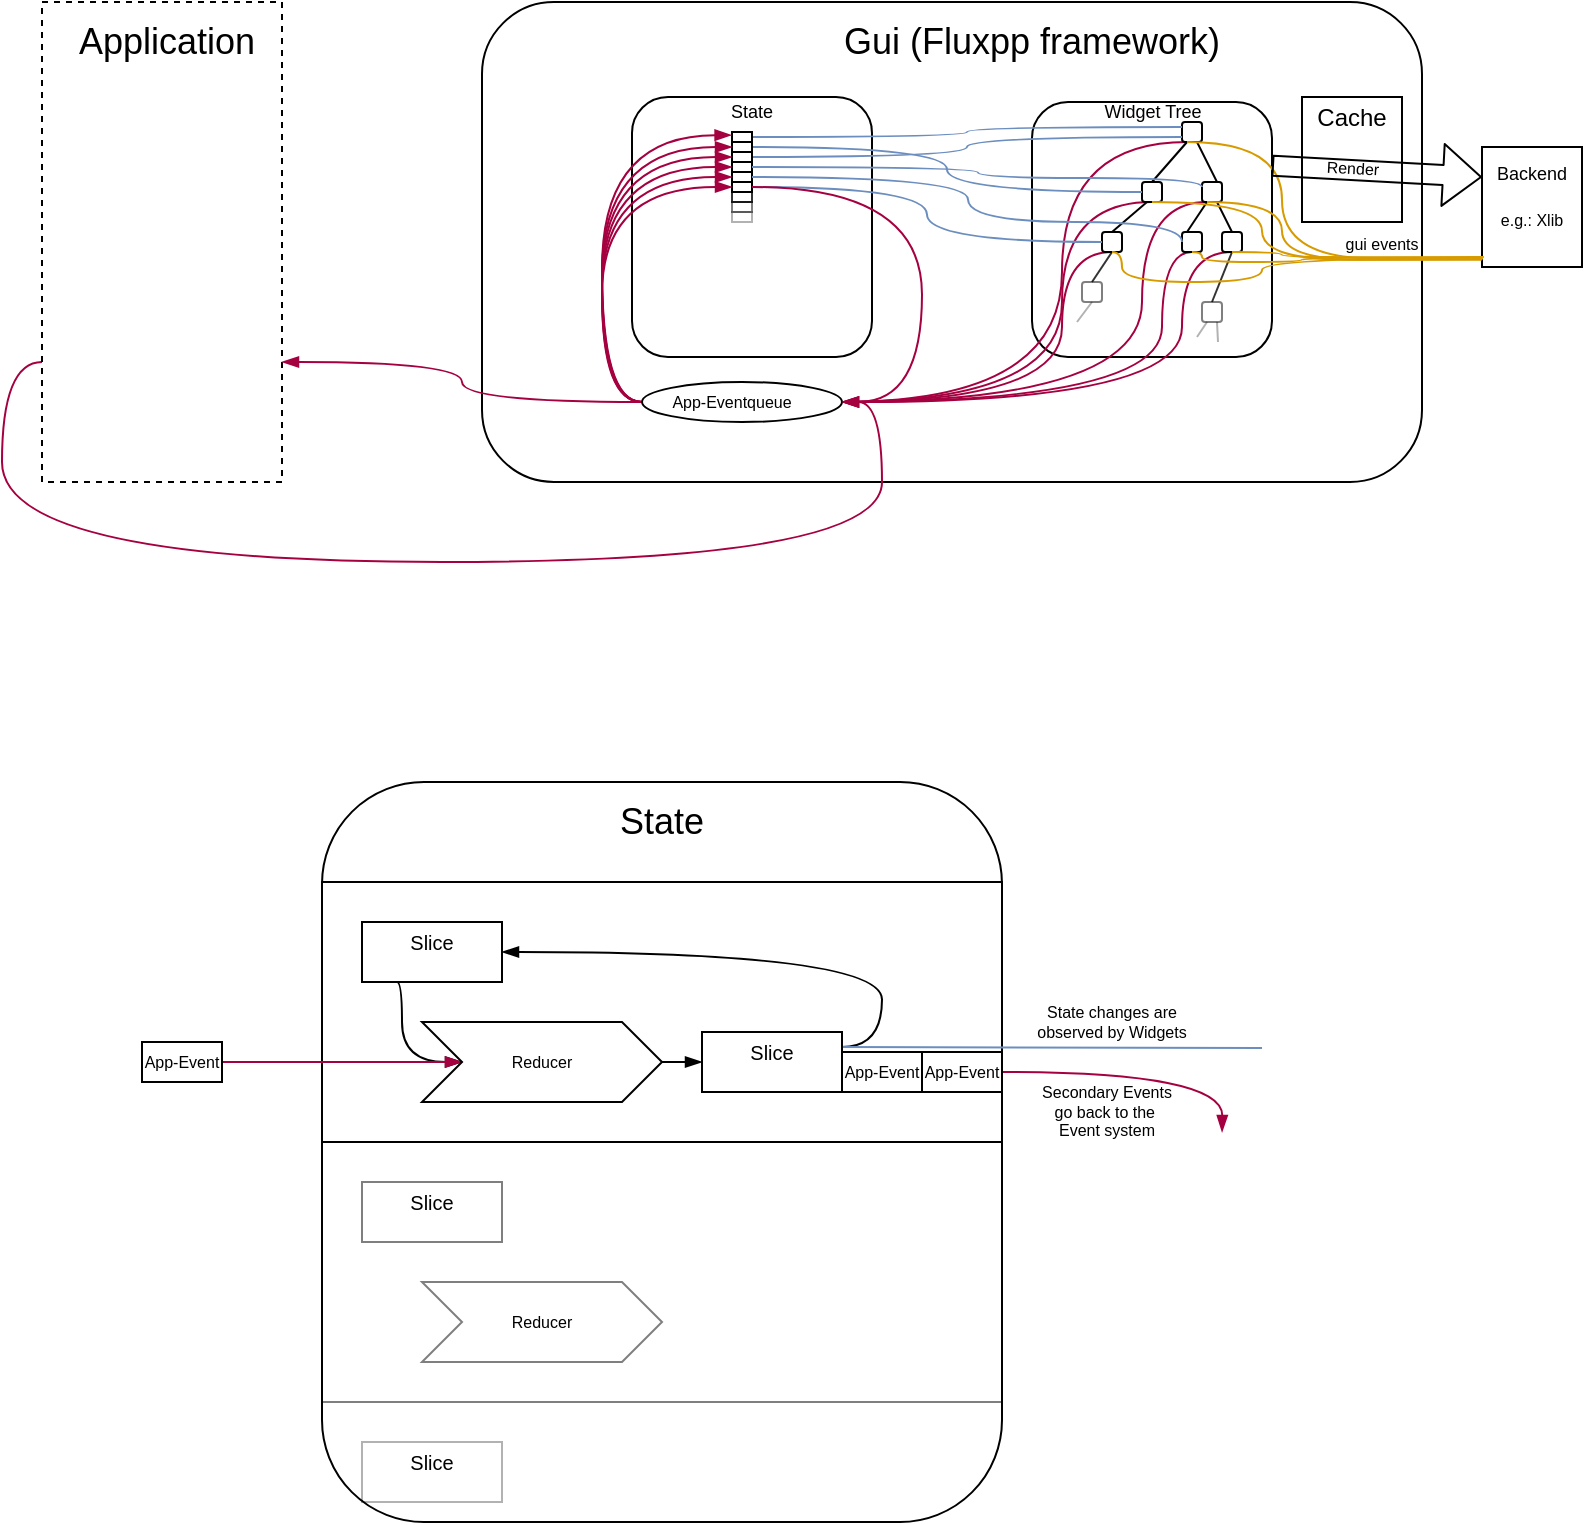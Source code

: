 <mxfile version="14.4.2" type="github">
  <diagram id="kq-O0IlYRN9hlnprldO4" name="Page-1">
    <mxGraphModel dx="366" dy="302" grid="1" gridSize="10" guides="1" tooltips="1" connect="1" arrows="1" fold="1" page="1" pageScale="1" pageWidth="850" pageHeight="1100" math="0" shadow="0">
      <root>
        <mxCell id="0" />
        <mxCell id="1" parent="0" />
        <mxCell id="bk3vgszpgBQvTJxJiYd3-85" value="" style="rounded=1;whiteSpace=wrap;html=1;labelBackgroundColor=none;fillColor=none;fontSize=8;" vertex="1" parent="1">
          <mxGeometry x="210" y="510" width="340" height="370" as="geometry" />
        </mxCell>
        <mxCell id="bk3vgszpgBQvTJxJiYd3-100" value="" style="rounded=0;whiteSpace=wrap;html=1;labelBackgroundColor=none;fillColor=none;fontSize=8;" vertex="1" parent="1">
          <mxGeometry x="210" y="560" width="340" height="130" as="geometry" />
        </mxCell>
        <mxCell id="bk3vgszpgBQvTJxJiYd3-1" value="" style="rounded=1;whiteSpace=wrap;html=1;fillColor=none;" vertex="1" parent="1">
          <mxGeometry x="290" y="120" width="470" height="240" as="geometry" />
        </mxCell>
        <mxCell id="bk3vgszpgBQvTJxJiYd3-53" value="" style="rounded=1;whiteSpace=wrap;html=1;fillColor=none;fontSize=9;" vertex="1" parent="1">
          <mxGeometry x="565" y="170" width="120" height="127.5" as="geometry" />
        </mxCell>
        <mxCell id="bk3vgszpgBQvTJxJiYd3-2" value="&lt;font style=&quot;font-size: 18px&quot;&gt;Gui (Fluxpp framework)&lt;/font&gt;" style="text;html=1;strokeColor=none;fillColor=none;align=center;verticalAlign=middle;whiteSpace=wrap;rounded=0;" vertex="1" parent="1">
          <mxGeometry x="450" y="130" width="230" height="20" as="geometry" />
        </mxCell>
        <mxCell id="bk3vgszpgBQvTJxJiYd3-69" style="edgeStyle=orthogonalEdgeStyle;curved=1;rounded=0;orthogonalLoop=1;jettySize=auto;html=1;exitX=0;exitY=0.75;exitDx=0;exitDy=0;entryX=1;entryY=0.5;entryDx=0;entryDy=0;startArrow=none;startFill=0;endArrow=blockThin;endFill=1;strokeWidth=1;fontSize=8;fillColor=#d80073;strokeColor=#A50040;" edge="1" parent="1" source="bk3vgszpgBQvTJxJiYd3-3" target="bk3vgszpgBQvTJxJiYd3-57">
          <mxGeometry relative="1" as="geometry">
            <Array as="points">
              <mxPoint x="50" y="300" />
              <mxPoint x="50" y="400" />
              <mxPoint x="490" y="400" />
              <mxPoint x="490" y="320" />
            </Array>
          </mxGeometry>
        </mxCell>
        <mxCell id="bk3vgszpgBQvTJxJiYd3-3" value="" style="rounded=0;whiteSpace=wrap;html=1;fillColor=none;dashed=1;" vertex="1" parent="1">
          <mxGeometry x="70" y="120" width="120" height="240" as="geometry" />
        </mxCell>
        <mxCell id="bk3vgszpgBQvTJxJiYd3-4" value="&lt;font style=&quot;font-size: 18px&quot;&gt;&amp;nbsp;Application&lt;/font&gt;" style="text;html=1;strokeColor=none;fillColor=none;align=center;verticalAlign=middle;whiteSpace=wrap;rounded=0;dashed=1;" vertex="1" parent="1">
          <mxGeometry x="85" y="130" width="90" height="20" as="geometry" />
        </mxCell>
        <mxCell id="bk3vgszpgBQvTJxJiYd3-5" value="" style="rounded=1;whiteSpace=wrap;html=1;fillColor=none;" vertex="1" parent="1">
          <mxGeometry x="365" y="167.5" width="120" height="130" as="geometry" />
        </mxCell>
        <mxCell id="bk3vgszpgBQvTJxJiYd3-16" style="edgeStyle=none;rounded=0;orthogonalLoop=1;jettySize=auto;html=1;exitX=0.25;exitY=1;exitDx=0;exitDy=0;entryX=0.5;entryY=0;entryDx=0;entryDy=0;endArrow=none;endFill=0;" edge="1" parent="1" source="bk3vgszpgBQvTJxJiYd3-6" target="bk3vgszpgBQvTJxJiYd3-10">
          <mxGeometry relative="1" as="geometry" />
        </mxCell>
        <mxCell id="bk3vgszpgBQvTJxJiYd3-20" style="edgeStyle=none;rounded=0;orthogonalLoop=1;jettySize=auto;html=1;exitX=0.75;exitY=1;exitDx=0;exitDy=0;entryX=0.75;entryY=0;entryDx=0;entryDy=0;endArrow=none;endFill=0;" edge="1" parent="1" source="bk3vgszpgBQvTJxJiYd3-6" target="bk3vgszpgBQvTJxJiYd3-12">
          <mxGeometry relative="1" as="geometry" />
        </mxCell>
        <mxCell id="bk3vgszpgBQvTJxJiYd3-64" style="edgeStyle=orthogonalEdgeStyle;curved=1;rounded=0;orthogonalLoop=1;jettySize=auto;html=1;exitX=0.25;exitY=1;exitDx=0;exitDy=0;entryX=1;entryY=0.5;entryDx=0;entryDy=0;endArrow=none;endFill=0;strokeWidth=1;fontSize=9;fillColor=#d80073;strokeColor=#A50040;" edge="1" parent="1" source="bk3vgszpgBQvTJxJiYd3-6" target="bk3vgszpgBQvTJxJiYd3-57">
          <mxGeometry relative="1" as="geometry">
            <Array as="points">
              <mxPoint x="580" y="190" />
              <mxPoint x="580" y="320" />
            </Array>
          </mxGeometry>
        </mxCell>
        <mxCell id="bk3vgszpgBQvTJxJiYd3-6" value="" style="rounded=1;whiteSpace=wrap;html=1;fillColor=none;" vertex="1" parent="1">
          <mxGeometry x="640" y="180" width="10" height="10" as="geometry" />
        </mxCell>
        <mxCell id="bk3vgszpgBQvTJxJiYd3-17" style="edgeStyle=none;rounded=0;orthogonalLoop=1;jettySize=auto;html=1;exitX=0.25;exitY=1;exitDx=0;exitDy=0;entryX=0.5;entryY=0;entryDx=0;entryDy=0;endArrow=none;endFill=0;" edge="1" parent="1" source="bk3vgszpgBQvTJxJiYd3-10" target="bk3vgszpgBQvTJxJiYd3-13">
          <mxGeometry relative="1" as="geometry" />
        </mxCell>
        <mxCell id="bk3vgszpgBQvTJxJiYd3-62" style="edgeStyle=orthogonalEdgeStyle;curved=1;rounded=0;orthogonalLoop=1;jettySize=auto;html=1;exitX=0.5;exitY=1;exitDx=0;exitDy=0;entryX=1;entryY=0.5;entryDx=0;entryDy=0;endArrow=none;endFill=0;strokeWidth=1;fontSize=9;fillColor=#d80073;strokeColor=#A50040;" edge="1" parent="1" source="bk3vgszpgBQvTJxJiYd3-10" target="bk3vgszpgBQvTJxJiYd3-57">
          <mxGeometry relative="1" as="geometry">
            <Array as="points">
              <mxPoint x="580" y="220" />
              <mxPoint x="580" y="320" />
            </Array>
          </mxGeometry>
        </mxCell>
        <mxCell id="bk3vgszpgBQvTJxJiYd3-10" value="" style="rounded=1;whiteSpace=wrap;html=1;fillColor=none;" vertex="1" parent="1">
          <mxGeometry x="620" y="210" width="10" height="10" as="geometry" />
        </mxCell>
        <mxCell id="bk3vgszpgBQvTJxJiYd3-18" style="edgeStyle=none;rounded=0;orthogonalLoop=1;jettySize=auto;html=1;exitX=0.25;exitY=1;exitDx=0;exitDy=0;entryX=0.25;entryY=0;entryDx=0;entryDy=0;endArrow=none;endFill=0;" edge="1" parent="1" source="bk3vgszpgBQvTJxJiYd3-12" target="bk3vgszpgBQvTJxJiYd3-14">
          <mxGeometry relative="1" as="geometry" />
        </mxCell>
        <mxCell id="bk3vgszpgBQvTJxJiYd3-19" style="edgeStyle=none;rounded=0;orthogonalLoop=1;jettySize=auto;html=1;exitX=0.75;exitY=1;exitDx=0;exitDy=0;entryX=0.5;entryY=0;entryDx=0;entryDy=0;endArrow=none;endFill=0;" edge="1" parent="1" source="bk3vgszpgBQvTJxJiYd3-12" target="bk3vgszpgBQvTJxJiYd3-15">
          <mxGeometry relative="1" as="geometry" />
        </mxCell>
        <mxCell id="bk3vgszpgBQvTJxJiYd3-61" style="edgeStyle=orthogonalEdgeStyle;curved=1;rounded=0;orthogonalLoop=1;jettySize=auto;html=1;exitX=0.25;exitY=1;exitDx=0;exitDy=0;endArrow=none;endFill=0;strokeWidth=1;fontSize=9;fillColor=#d80073;strokeColor=#A50040;entryX=1;entryY=0.5;entryDx=0;entryDy=0;" edge="1" parent="1" source="bk3vgszpgBQvTJxJiYd3-12" target="bk3vgszpgBQvTJxJiYd3-57">
          <mxGeometry relative="1" as="geometry">
            <mxPoint x="440" y="320" as="targetPoint" />
            <Array as="points">
              <mxPoint x="620" y="220" />
              <mxPoint x="620" y="320" />
            </Array>
          </mxGeometry>
        </mxCell>
        <mxCell id="bk3vgszpgBQvTJxJiYd3-12" value="" style="rounded=1;whiteSpace=wrap;html=1;fillColor=none;" vertex="1" parent="1">
          <mxGeometry x="650" y="210" width="10" height="10" as="geometry" />
        </mxCell>
        <mxCell id="bk3vgszpgBQvTJxJiYd3-59" style="edgeStyle=orthogonalEdgeStyle;curved=1;rounded=0;orthogonalLoop=1;jettySize=auto;html=1;exitX=0.5;exitY=1;exitDx=0;exitDy=0;entryX=1;entryY=0.5;entryDx=0;entryDy=0;endArrow=none;endFill=0;strokeWidth=1;fontSize=9;fillColor=#d80073;strokeColor=#A50040;" edge="1" parent="1" source="bk3vgszpgBQvTJxJiYd3-13" target="bk3vgszpgBQvTJxJiYd3-57">
          <mxGeometry relative="1" as="geometry">
            <Array as="points">
              <mxPoint x="580" y="245" />
              <mxPoint x="580" y="320" />
            </Array>
          </mxGeometry>
        </mxCell>
        <mxCell id="bk3vgszpgBQvTJxJiYd3-77" style="rounded=0;orthogonalLoop=1;jettySize=auto;html=1;exitX=0.5;exitY=1;exitDx=0;exitDy=0;entryX=0.5;entryY=0;entryDx=0;entryDy=0;startArrow=none;startFill=0;endArrow=none;endFill=0;strokeWidth=1;fontSize=8;opacity=80;" edge="1" parent="1" source="bk3vgszpgBQvTJxJiYd3-13" target="bk3vgszpgBQvTJxJiYd3-76">
          <mxGeometry relative="1" as="geometry" />
        </mxCell>
        <mxCell id="bk3vgszpgBQvTJxJiYd3-13" value="" style="rounded=1;whiteSpace=wrap;html=1;fillColor=none;" vertex="1" parent="1">
          <mxGeometry x="600" y="235" width="10" height="10" as="geometry" />
        </mxCell>
        <mxCell id="bk3vgszpgBQvTJxJiYd3-60" style="edgeStyle=orthogonalEdgeStyle;curved=1;rounded=0;orthogonalLoop=1;jettySize=auto;html=1;exitX=0.5;exitY=1;exitDx=0;exitDy=0;entryX=1;entryY=0.5;entryDx=0;entryDy=0;endArrow=none;endFill=0;strokeWidth=1;fontSize=9;fillColor=#d80073;strokeColor=#A50040;" edge="1" parent="1" source="bk3vgszpgBQvTJxJiYd3-14" target="bk3vgszpgBQvTJxJiYd3-57">
          <mxGeometry relative="1" as="geometry">
            <Array as="points">
              <mxPoint x="630" y="245" />
              <mxPoint x="630" y="320" />
            </Array>
          </mxGeometry>
        </mxCell>
        <mxCell id="bk3vgszpgBQvTJxJiYd3-14" value="" style="rounded=1;whiteSpace=wrap;html=1;fillColor=none;" vertex="1" parent="1">
          <mxGeometry x="640" y="235" width="10" height="10" as="geometry" />
        </mxCell>
        <mxCell id="bk3vgszpgBQvTJxJiYd3-63" style="edgeStyle=orthogonalEdgeStyle;curved=1;rounded=0;orthogonalLoop=1;jettySize=auto;html=1;exitX=0.5;exitY=1;exitDx=0;exitDy=0;endArrow=blockThin;endFill=1;strokeWidth=1;fontSize=9;fillColor=#d80073;strokeColor=#A50040;entryX=1;entryY=0.5;entryDx=0;entryDy=0;startArrow=none;startFill=0;" edge="1" parent="1" source="bk3vgszpgBQvTJxJiYd3-15" target="bk3vgszpgBQvTJxJiYd3-57">
          <mxGeometry relative="1" as="geometry">
            <mxPoint x="440" y="320" as="targetPoint" />
            <Array as="points">
              <mxPoint x="640" y="245" />
              <mxPoint x="640" y="320" />
            </Array>
          </mxGeometry>
        </mxCell>
        <mxCell id="bk3vgszpgBQvTJxJiYd3-81" style="edgeStyle=none;rounded=0;orthogonalLoop=1;jettySize=auto;html=1;exitX=0.5;exitY=1;exitDx=0;exitDy=0;entryX=0.5;entryY=0;entryDx=0;entryDy=0;startArrow=none;startFill=0;endArrow=none;endFill=0;strokeWidth=1;fontSize=8;opacity=80;" edge="1" parent="1" source="bk3vgszpgBQvTJxJiYd3-15" target="bk3vgszpgBQvTJxJiYd3-80">
          <mxGeometry relative="1" as="geometry" />
        </mxCell>
        <mxCell id="bk3vgszpgBQvTJxJiYd3-15" value="" style="rounded=1;whiteSpace=wrap;html=1;fillColor=none;" vertex="1" parent="1">
          <mxGeometry x="660" y="235" width="10" height="10" as="geometry" />
        </mxCell>
        <mxCell id="bk3vgszpgBQvTJxJiYd3-35" style="edgeStyle=orthogonalEdgeStyle;rounded=0;orthogonalLoop=1;jettySize=auto;html=1;exitX=1;exitY=0.5;exitDx=0;exitDy=0;entryX=0;entryY=0.25;entryDx=0;entryDy=0;endArrow=none;endFill=0;curved=1;strokeWidth=1;fillColor=#dae8fc;strokeColor=#6c8ebf;" edge="1" parent="1" source="bk3vgszpgBQvTJxJiYd3-21" target="bk3vgszpgBQvTJxJiYd3-6">
          <mxGeometry relative="1" as="geometry" />
        </mxCell>
        <mxCell id="bk3vgszpgBQvTJxJiYd3-21" value="" style="rounded=0;whiteSpace=wrap;html=1;fillColor=none;" vertex="1" parent="1">
          <mxGeometry x="415" y="185" width="10" height="5" as="geometry" />
        </mxCell>
        <mxCell id="bk3vgszpgBQvTJxJiYd3-37" style="edgeStyle=orthogonalEdgeStyle;curved=1;rounded=0;orthogonalLoop=1;jettySize=auto;html=1;exitX=1;exitY=0.5;exitDx=0;exitDy=0;entryX=0;entryY=0.5;entryDx=0;entryDy=0;endArrow=none;endFill=0;strokeWidth=1;fillColor=#dae8fc;strokeColor=#6c8ebf;" edge="1" parent="1" source="bk3vgszpgBQvTJxJiYd3-22" target="bk3vgszpgBQvTJxJiYd3-10">
          <mxGeometry relative="1" as="geometry" />
        </mxCell>
        <mxCell id="bk3vgszpgBQvTJxJiYd3-22" value="" style="rounded=0;whiteSpace=wrap;html=1;fillColor=none;" vertex="1" parent="1">
          <mxGeometry x="415" y="190" width="10" height="5" as="geometry" />
        </mxCell>
        <mxCell id="bk3vgszpgBQvTJxJiYd3-36" style="edgeStyle=orthogonalEdgeStyle;curved=1;rounded=0;orthogonalLoop=1;jettySize=auto;html=1;exitX=1;exitY=0.5;exitDx=0;exitDy=0;entryX=0;entryY=0.75;entryDx=0;entryDy=0;endArrow=none;endFill=0;strokeWidth=1;fillColor=#dae8fc;strokeColor=#6c8ebf;" edge="1" parent="1" source="bk3vgszpgBQvTJxJiYd3-23" target="bk3vgszpgBQvTJxJiYd3-6">
          <mxGeometry relative="1" as="geometry" />
        </mxCell>
        <mxCell id="bk3vgszpgBQvTJxJiYd3-23" value="" style="rounded=0;whiteSpace=wrap;html=1;fillColor=none;" vertex="1" parent="1">
          <mxGeometry x="415" y="195" width="10" height="5" as="geometry" />
        </mxCell>
        <mxCell id="bk3vgszpgBQvTJxJiYd3-24" value="" style="rounded=0;whiteSpace=wrap;html=1;fillColor=none;" vertex="1" parent="1">
          <mxGeometry x="415" y="200" width="10" height="5" as="geometry" />
        </mxCell>
        <mxCell id="bk3vgszpgBQvTJxJiYd3-38" style="edgeStyle=orthogonalEdgeStyle;curved=1;rounded=0;orthogonalLoop=1;jettySize=auto;html=1;exitX=1;exitY=0.5;exitDx=0;exitDy=0;entryX=0;entryY=0.25;entryDx=0;entryDy=0;endArrow=none;endFill=0;strokeWidth=1;fillColor=#dae8fc;strokeColor=#6c8ebf;snapToPoint=0;" edge="1" parent="1" source="bk3vgszpgBQvTJxJiYd3-24" target="bk3vgszpgBQvTJxJiYd3-12">
          <mxGeometry relative="1" as="geometry">
            <Array as="points">
              <mxPoint x="538" y="203" />
              <mxPoint x="538" y="208" />
              <mxPoint x="650" y="208" />
            </Array>
          </mxGeometry>
        </mxCell>
        <mxCell id="bk3vgszpgBQvTJxJiYd3-25" value="" style="rounded=0;whiteSpace=wrap;html=1;fillColor=none;" vertex="1" parent="1">
          <mxGeometry x="415" y="205" width="10" height="5" as="geometry" />
        </mxCell>
        <mxCell id="bk3vgszpgBQvTJxJiYd3-26" value="" style="rounded=0;whiteSpace=wrap;html=1;fillColor=none;" vertex="1" parent="1">
          <mxGeometry x="415" y="210" width="10" height="5" as="geometry" />
        </mxCell>
        <mxCell id="bk3vgszpgBQvTJxJiYd3-40" style="edgeStyle=orthogonalEdgeStyle;curved=1;rounded=0;orthogonalLoop=1;jettySize=auto;html=1;exitX=1;exitY=0.5;exitDx=0;exitDy=0;entryX=0;entryY=0.5;entryDx=0;entryDy=0;endArrow=none;endFill=0;strokeWidth=1;fillColor=#dae8fc;strokeColor=#6c8ebf;" edge="1" parent="1" source="bk3vgszpgBQvTJxJiYd3-25" target="bk3vgszpgBQvTJxJiYd3-14">
          <mxGeometry relative="1" as="geometry">
            <Array as="points">
              <mxPoint x="533" y="208" />
              <mxPoint x="533" y="230" />
              <mxPoint x="640" y="230" />
            </Array>
          </mxGeometry>
        </mxCell>
        <mxCell id="bk3vgszpgBQvTJxJiYd3-39" style="edgeStyle=orthogonalEdgeStyle;curved=1;rounded=0;orthogonalLoop=1;jettySize=auto;html=1;exitX=1;exitY=0.5;exitDx=0;exitDy=0;entryX=0;entryY=0.5;entryDx=0;entryDy=0;endArrow=none;endFill=0;strokeWidth=1;fillColor=#dae8fc;strokeColor=#6c8ebf;" edge="1" parent="1" source="bk3vgszpgBQvTJxJiYd3-26" target="bk3vgszpgBQvTJxJiYd3-13">
          <mxGeometry relative="1" as="geometry" />
        </mxCell>
        <mxCell id="bk3vgszpgBQvTJxJiYd3-30" value="" style="rounded=0;whiteSpace=wrap;html=1;fillColor=none;opacity=80;" vertex="1" parent="1">
          <mxGeometry x="415" y="215" width="10" height="5" as="geometry" />
        </mxCell>
        <mxCell id="bk3vgszpgBQvTJxJiYd3-31" value="" style="rounded=0;whiteSpace=wrap;html=1;fillColor=none;opacity=50;" vertex="1" parent="1">
          <mxGeometry x="415" y="220" width="10" height="5" as="geometry" />
        </mxCell>
        <mxCell id="bk3vgszpgBQvTJxJiYd3-32" value="" style="rounded=0;whiteSpace=wrap;html=1;fillColor=none;opacity=30;" vertex="1" parent="1">
          <mxGeometry x="415" y="225" width="10" height="5" as="geometry" />
        </mxCell>
        <mxCell id="bk3vgszpgBQvTJxJiYd3-46" style="edgeStyle=orthogonalEdgeStyle;curved=1;rounded=0;orthogonalLoop=1;jettySize=auto;html=1;exitX=0.026;exitY=0.937;exitDx=0;exitDy=0;entryX=0.25;entryY=1;entryDx=0;entryDy=0;endArrow=none;endFill=0;strokeWidth=1;exitPerimeter=0;fillColor=#ffe6cc;strokeColor=#d79b00;" edge="1" parent="1" source="bk3vgszpgBQvTJxJiYd3-41" target="bk3vgszpgBQvTJxJiYd3-12">
          <mxGeometry relative="1" as="geometry">
            <Array as="points">
              <mxPoint x="770" y="249" />
              <mxPoint x="690" y="249" />
              <mxPoint x="690" y="220" />
            </Array>
          </mxGeometry>
        </mxCell>
        <mxCell id="bk3vgszpgBQvTJxJiYd3-41" value="" style="rounded=0;whiteSpace=wrap;html=1;" vertex="1" parent="1">
          <mxGeometry x="790" y="192.5" width="50" height="60" as="geometry" />
        </mxCell>
        <mxCell id="bk3vgszpgBQvTJxJiYd3-42" value="&lt;font style=&quot;font-size: 9px&quot;&gt;Backend&lt;/font&gt;" style="text;html=1;strokeColor=none;fillColor=none;align=center;verticalAlign=middle;whiteSpace=wrap;rounded=0;" vertex="1" parent="1">
          <mxGeometry x="795" y="195" width="40" height="20" as="geometry" />
        </mxCell>
        <mxCell id="bk3vgszpgBQvTJxJiYd3-43" value="&lt;font style=&quot;font-size: 8px&quot;&gt;e.g.: Xlib&lt;/font&gt;" style="text;html=1;strokeColor=none;fillColor=none;align=center;verticalAlign=middle;whiteSpace=wrap;rounded=0;" vertex="1" parent="1">
          <mxGeometry x="795" y="217.5" width="40" height="20" as="geometry" />
        </mxCell>
        <mxCell id="bk3vgszpgBQvTJxJiYd3-44" value="" style="rounded=0;whiteSpace=wrap;html=1;fillColor=none;" vertex="1" parent="1">
          <mxGeometry x="700" y="167.5" width="50" height="62.5" as="geometry" />
        </mxCell>
        <mxCell id="bk3vgszpgBQvTJxJiYd3-45" value="Cache" style="text;html=1;strokeColor=none;fillColor=none;align=center;verticalAlign=middle;whiteSpace=wrap;rounded=0;" vertex="1" parent="1">
          <mxGeometry x="705" y="167.5" width="40" height="20" as="geometry" />
        </mxCell>
        <mxCell id="bk3vgszpgBQvTJxJiYd3-47" style="edgeStyle=orthogonalEdgeStyle;curved=1;rounded=0;orthogonalLoop=1;jettySize=auto;html=1;exitX=0.01;exitY=0.93;exitDx=0;exitDy=0;entryX=0.25;entryY=1;entryDx=0;entryDy=0;endArrow=none;endFill=0;strokeWidth=1;exitPerimeter=0;fillColor=#ffe6cc;strokeColor=#d79b00;" edge="1" parent="1" source="bk3vgszpgBQvTJxJiYd3-41" target="bk3vgszpgBQvTJxJiYd3-6">
          <mxGeometry relative="1" as="geometry">
            <mxPoint x="801.3" y="258.72" as="sourcePoint" />
            <mxPoint x="670" y="222.5" as="targetPoint" />
            <Array as="points">
              <mxPoint x="780" y="248" />
              <mxPoint x="690" y="248" />
              <mxPoint x="690" y="190" />
            </Array>
          </mxGeometry>
        </mxCell>
        <mxCell id="bk3vgszpgBQvTJxJiYd3-48" style="edgeStyle=orthogonalEdgeStyle;curved=1;rounded=0;orthogonalLoop=1;jettySize=auto;html=1;exitX=-0.006;exitY=0.923;exitDx=0;exitDy=0;entryX=0.5;entryY=1;entryDx=0;entryDy=0;endArrow=none;endFill=0;strokeWidth=1;exitPerimeter=0;fillColor=#ffe6cc;strokeColor=#d79b00;" edge="1" parent="1" source="bk3vgszpgBQvTJxJiYd3-41" target="bk3vgszpgBQvTJxJiYd3-15">
          <mxGeometry relative="1" as="geometry">
            <mxPoint x="800.5" y="258.3" as="sourcePoint" />
            <mxPoint x="652.5" y="200" as="targetPoint" />
            <Array as="points">
              <mxPoint x="690" y="248" />
              <mxPoint x="690" y="245" />
            </Array>
          </mxGeometry>
        </mxCell>
        <mxCell id="bk3vgszpgBQvTJxJiYd3-49" style="edgeStyle=orthogonalEdgeStyle;curved=1;rounded=0;orthogonalLoop=1;jettySize=auto;html=1;exitX=0.018;exitY=0.917;exitDx=0;exitDy=0;endArrow=none;endFill=0;strokeWidth=1;exitPerimeter=0;fillColor=#ffe6cc;strokeColor=#d79b00;entryX=0.5;entryY=1;entryDx=0;entryDy=0;" edge="1" parent="1" source="bk3vgszpgBQvTJxJiYd3-41" target="bk3vgszpgBQvTJxJiYd3-14">
          <mxGeometry relative="1" as="geometry">
            <mxPoint x="799.7" y="257.88" as="sourcePoint" />
            <mxPoint x="675" y="255" as="targetPoint" />
            <Array as="points">
              <mxPoint x="700" y="248" />
              <mxPoint x="700" y="250" />
              <mxPoint x="650" y="250" />
              <mxPoint x="650" y="245" />
            </Array>
          </mxGeometry>
        </mxCell>
        <mxCell id="bk3vgszpgBQvTJxJiYd3-50" style="edgeStyle=orthogonalEdgeStyle;curved=1;rounded=0;orthogonalLoop=1;jettySize=auto;html=1;exitX=-0.012;exitY=0.925;exitDx=0;exitDy=0;endArrow=none;endFill=0;strokeWidth=1;exitPerimeter=0;fillColor=#ffe6cc;strokeColor=#d79b00;entryX=0.5;entryY=1;entryDx=0;entryDy=0;" edge="1" parent="1" source="bk3vgszpgBQvTJxJiYd3-41" target="bk3vgszpgBQvTJxJiYd3-13">
          <mxGeometry relative="1" as="geometry">
            <mxPoint x="800.9" y="257.52" as="sourcePoint" />
            <mxPoint x="655" y="255" as="targetPoint" />
            <Array as="points">
              <mxPoint x="680" y="248" />
              <mxPoint x="680" y="260" />
              <mxPoint x="610" y="260" />
              <mxPoint x="610" y="245" />
            </Array>
          </mxGeometry>
        </mxCell>
        <mxCell id="bk3vgszpgBQvTJxJiYd3-51" style="edgeStyle=orthogonalEdgeStyle;curved=1;rounded=0;orthogonalLoop=1;jettySize=auto;html=1;exitX=0.026;exitY=0.937;exitDx=0;exitDy=0;endArrow=none;endFill=0;strokeWidth=1;exitPerimeter=0;fillColor=#ffe6cc;strokeColor=#d79b00;entryX=0.5;entryY=1;entryDx=0;entryDy=0;" edge="1" parent="1" target="bk3vgszpgBQvTJxJiYd3-10">
          <mxGeometry relative="1" as="geometry">
            <mxPoint x="790.0" y="248.72" as="sourcePoint" />
            <mxPoint x="630" y="220" as="targetPoint" />
            <Array as="points">
              <mxPoint x="769" y="249" />
              <mxPoint x="680" y="249" />
              <mxPoint x="680" y="220" />
            </Array>
          </mxGeometry>
        </mxCell>
        <mxCell id="bk3vgszpgBQvTJxJiYd3-52" value="State" style="text;html=1;strokeColor=none;fillColor=none;align=center;verticalAlign=middle;whiteSpace=wrap;rounded=0;fontSize=9;" vertex="1" parent="1">
          <mxGeometry x="405" y="165" width="40" height="20" as="geometry" />
        </mxCell>
        <mxCell id="bk3vgszpgBQvTJxJiYd3-54" value="Widget Tree" style="text;html=1;strokeColor=none;fillColor=none;align=center;verticalAlign=middle;whiteSpace=wrap;rounded=0;fontSize=9;" vertex="1" parent="1">
          <mxGeometry x="592.5" y="165" width="65" height="20" as="geometry" />
        </mxCell>
        <mxCell id="bk3vgszpgBQvTJxJiYd3-55" value="" style="shape=flexArrow;endArrow=classic;html=1;strokeWidth=1;fontSize=9;exitX=1;exitY=0.25;exitDx=0;exitDy=0;entryX=0;entryY=0.25;entryDx=0;entryDy=0;" edge="1" parent="1" source="bk3vgszpgBQvTJxJiYd3-53" target="bk3vgszpgBQvTJxJiYd3-41">
          <mxGeometry width="50" height="50" relative="1" as="geometry">
            <mxPoint x="570" y="280" as="sourcePoint" />
            <mxPoint x="770.799" y="202" as="targetPoint" />
          </mxGeometry>
        </mxCell>
        <mxCell id="bk3vgszpgBQvTJxJiYd3-56" value="&lt;font style=&quot;font-size: 8px&quot;&gt;Render&lt;/font&gt;" style="edgeLabel;html=1;align=center;verticalAlign=middle;resizable=0;points=[];fontSize=9;rotation=3;labelBackgroundColor=none;" vertex="1" connectable="0" parent="bk3vgszpgBQvTJxJiYd3-55">
          <mxGeometry x="-0.239" y="1" relative="1" as="geometry">
            <mxPoint y="-0.52" as="offset" />
          </mxGeometry>
        </mxCell>
        <mxCell id="bk3vgszpgBQvTJxJiYd3-68" style="edgeStyle=orthogonalEdgeStyle;curved=1;rounded=0;orthogonalLoop=1;jettySize=auto;html=1;exitX=0;exitY=0.5;exitDx=0;exitDy=0;entryX=1;entryY=0.75;entryDx=0;entryDy=0;endArrow=blockThin;endFill=1;strokeWidth=1;fontSize=8;fillColor=#d80073;strokeColor=#A50040;" edge="1" parent="1" source="bk3vgszpgBQvTJxJiYd3-57" target="bk3vgszpgBQvTJxJiYd3-3">
          <mxGeometry relative="1" as="geometry" />
        </mxCell>
        <mxCell id="bk3vgszpgBQvTJxJiYd3-70" style="edgeStyle=orthogonalEdgeStyle;curved=1;rounded=0;orthogonalLoop=1;jettySize=auto;html=1;exitX=0;exitY=0.5;exitDx=0;exitDy=0;entryX=0;entryY=0.5;entryDx=0;entryDy=0;startArrow=none;startFill=0;endArrow=blockThin;endFill=1;strokeWidth=1;fontSize=8;fillColor=#d80073;strokeColor=#A50040;" edge="1" parent="1" source="bk3vgszpgBQvTJxJiYd3-57" target="bk3vgszpgBQvTJxJiYd3-22">
          <mxGeometry relative="1" as="geometry" />
        </mxCell>
        <mxCell id="bk3vgszpgBQvTJxJiYd3-71" style="edgeStyle=orthogonalEdgeStyle;curved=1;rounded=0;orthogonalLoop=1;jettySize=auto;html=1;exitX=0;exitY=0.5;exitDx=0;exitDy=0;entryX=0;entryY=0.5;entryDx=0;entryDy=0;startArrow=none;startFill=0;endArrow=blockThin;endFill=1;strokeWidth=1;fontSize=8;fillColor=#d80073;strokeColor=#A50040;" edge="1" parent="1" source="bk3vgszpgBQvTJxJiYd3-57" target="bk3vgszpgBQvTJxJiYd3-23">
          <mxGeometry relative="1" as="geometry" />
        </mxCell>
        <mxCell id="bk3vgszpgBQvTJxJiYd3-72" style="edgeStyle=orthogonalEdgeStyle;curved=1;rounded=0;orthogonalLoop=1;jettySize=auto;html=1;exitX=0;exitY=0.5;exitDx=0;exitDy=0;entryX=0;entryY=0.5;entryDx=0;entryDy=0;startArrow=none;startFill=0;endArrow=blockThin;endFill=1;strokeWidth=1;fontSize=8;fillColor=#d80073;strokeColor=#A50040;" edge="1" parent="1" source="bk3vgszpgBQvTJxJiYd3-57" target="bk3vgszpgBQvTJxJiYd3-24">
          <mxGeometry relative="1" as="geometry" />
        </mxCell>
        <mxCell id="bk3vgszpgBQvTJxJiYd3-73" style="edgeStyle=orthogonalEdgeStyle;curved=1;rounded=0;orthogonalLoop=1;jettySize=auto;html=1;exitX=0;exitY=0.5;exitDx=0;exitDy=0;entryX=-0.022;entryY=-0.683;entryDx=0;entryDy=0;entryPerimeter=0;startArrow=none;startFill=0;endArrow=blockThin;endFill=1;strokeWidth=1;fontSize=8;fillColor=#d80073;strokeColor=#A50040;" edge="1" parent="1" source="bk3vgszpgBQvTJxJiYd3-57" target="bk3vgszpgBQvTJxJiYd3-22">
          <mxGeometry relative="1" as="geometry" />
        </mxCell>
        <mxCell id="bk3vgszpgBQvTJxJiYd3-74" style="edgeStyle=orthogonalEdgeStyle;curved=1;rounded=0;orthogonalLoop=1;jettySize=auto;html=1;exitX=0;exitY=0.5;exitDx=0;exitDy=0;entryX=0;entryY=0.5;entryDx=0;entryDy=0;startArrow=none;startFill=0;endArrow=blockThin;endFill=1;strokeWidth=1;fontSize=8;fillColor=#d80073;strokeColor=#A50040;" edge="1" parent="1" source="bk3vgszpgBQvTJxJiYd3-57" target="bk3vgszpgBQvTJxJiYd3-26">
          <mxGeometry relative="1" as="geometry" />
        </mxCell>
        <mxCell id="bk3vgszpgBQvTJxJiYd3-75" style="edgeStyle=orthogonalEdgeStyle;curved=1;rounded=0;orthogonalLoop=1;jettySize=auto;html=1;exitX=0;exitY=0.5;exitDx=0;exitDy=0;entryX=0;entryY=0.5;entryDx=0;entryDy=0;startArrow=none;startFill=0;endArrow=blockThin;endFill=1;strokeWidth=1;fontSize=8;fillColor=#d80073;strokeColor=#A50040;" edge="1" parent="1" source="bk3vgszpgBQvTJxJiYd3-57" target="bk3vgszpgBQvTJxJiYd3-25">
          <mxGeometry relative="1" as="geometry" />
        </mxCell>
        <mxCell id="bk3vgszpgBQvTJxJiYd3-57" value="" style="ellipse;whiteSpace=wrap;html=1;labelBackgroundColor=none;fillColor=none;fontSize=9;" vertex="1" parent="1">
          <mxGeometry x="370" y="310" width="100" height="20" as="geometry" />
        </mxCell>
        <mxCell id="bk3vgszpgBQvTJxJiYd3-65" value="gui events" style="text;html=1;strokeColor=none;fillColor=none;align=center;verticalAlign=middle;whiteSpace=wrap;rounded=0;labelBackgroundColor=none;fontSize=8;" vertex="1" parent="1">
          <mxGeometry x="720" y="235" width="40" height="12.5" as="geometry" />
        </mxCell>
        <mxCell id="bk3vgszpgBQvTJxJiYd3-66" value="&lt;font style=&quot;font-size: 8px&quot;&gt;App-Eventqueue&lt;/font&gt;" style="text;html=1;strokeColor=none;fillColor=none;align=center;verticalAlign=middle;whiteSpace=wrap;rounded=0;labelBackgroundColor=none;fontSize=8;" vertex="1" parent="1">
          <mxGeometry x="380" y="305" width="70" height="30" as="geometry" />
        </mxCell>
        <mxCell id="bk3vgszpgBQvTJxJiYd3-79" style="edgeStyle=none;rounded=0;orthogonalLoop=1;jettySize=auto;html=1;exitX=0.5;exitY=1;exitDx=0;exitDy=0;entryX=0.5;entryY=0;entryDx=0;entryDy=0;startArrow=none;startFill=0;endArrow=none;endFill=0;strokeWidth=1;fontSize=8;opacity=30;" edge="1" parent="1" source="bk3vgszpgBQvTJxJiYd3-76">
          <mxGeometry relative="1" as="geometry">
            <mxPoint x="587.5" y="280" as="targetPoint" />
          </mxGeometry>
        </mxCell>
        <mxCell id="bk3vgszpgBQvTJxJiYd3-76" value="" style="rounded=1;whiteSpace=wrap;html=1;fillColor=none;opacity=50;" vertex="1" parent="1">
          <mxGeometry x="590" y="260" width="10" height="10" as="geometry" />
        </mxCell>
        <mxCell id="bk3vgszpgBQvTJxJiYd3-83" style="edgeStyle=none;rounded=0;orthogonalLoop=1;jettySize=auto;html=1;exitX=0.25;exitY=1;exitDx=0;exitDy=0;entryX=0.75;entryY=0;entryDx=0;entryDy=0;startArrow=none;startFill=0;endArrow=none;endFill=0;strokeWidth=1;fontSize=8;opacity=30;" edge="1" parent="1" source="bk3vgszpgBQvTJxJiYd3-80">
          <mxGeometry relative="1" as="geometry">
            <mxPoint x="647.5" y="287.5" as="targetPoint" />
          </mxGeometry>
        </mxCell>
        <mxCell id="bk3vgszpgBQvTJxJiYd3-84" style="edgeStyle=none;rounded=0;orthogonalLoop=1;jettySize=auto;html=1;exitX=0.75;exitY=1;exitDx=0;exitDy=0;startArrow=none;startFill=0;endArrow=none;endFill=0;strokeWidth=1;fontSize=8;opacity=30;" edge="1" parent="1" source="bk3vgszpgBQvTJxJiYd3-80">
          <mxGeometry relative="1" as="geometry">
            <mxPoint x="658" y="290" as="targetPoint" />
          </mxGeometry>
        </mxCell>
        <mxCell id="bk3vgszpgBQvTJxJiYd3-80" value="" style="rounded=1;whiteSpace=wrap;html=1;fillColor=none;opacity=50;" vertex="1" parent="1">
          <mxGeometry x="650" y="270" width="10" height="10" as="geometry" />
        </mxCell>
        <mxCell id="bk3vgszpgBQvTJxJiYd3-86" value="&lt;font style=&quot;font-size: 18px&quot;&gt;State&lt;/font&gt;" style="text;html=1;strokeColor=none;fillColor=none;align=center;verticalAlign=middle;whiteSpace=wrap;rounded=0;labelBackgroundColor=none;fontSize=8;" vertex="1" parent="1">
          <mxGeometry x="360" y="520" width="40" height="20" as="geometry" />
        </mxCell>
        <mxCell id="bk3vgszpgBQvTJxJiYd3-93" style="edgeStyle=orthogonalEdgeStyle;rounded=0;orthogonalLoop=1;jettySize=auto;html=1;exitX=0.25;exitY=1;exitDx=0;exitDy=0;entryX=0;entryY=0.5;entryDx=0;entryDy=0;startArrow=none;startFill=0;endArrow=blockThin;endFill=1;strokeWidth=1;fontSize=8;curved=1;" edge="1" parent="1" source="bk3vgszpgBQvTJxJiYd3-87" target="bk3vgszpgBQvTJxJiYd3-92">
          <mxGeometry relative="1" as="geometry">
            <Array as="points">
              <mxPoint x="250" y="610" />
              <mxPoint x="250" y="650" />
            </Array>
          </mxGeometry>
        </mxCell>
        <mxCell id="bk3vgszpgBQvTJxJiYd3-87" value="" style="rounded=0;whiteSpace=wrap;html=1;labelBackgroundColor=none;fillColor=none;fontSize=8;" vertex="1" parent="1">
          <mxGeometry x="230" y="580" width="70" height="30" as="geometry" />
        </mxCell>
        <mxCell id="bk3vgszpgBQvTJxJiYd3-88" value="&lt;font style=&quot;font-size: 10px&quot;&gt;Slice&lt;/font&gt;" style="text;html=1;strokeColor=none;fillColor=none;align=center;verticalAlign=middle;whiteSpace=wrap;rounded=0;labelBackgroundColor=none;fontSize=8;" vertex="1" parent="1">
          <mxGeometry x="245" y="580" width="40" height="20" as="geometry" />
        </mxCell>
        <mxCell id="bk3vgszpgBQvTJxJiYd3-94" style="edgeStyle=orthogonalEdgeStyle;curved=1;rounded=0;orthogonalLoop=1;jettySize=auto;html=1;exitX=1;exitY=0.5;exitDx=0;exitDy=0;startArrow=none;startFill=0;endArrow=blockThin;endFill=1;strokeWidth=1;fontSize=8;fillColor=#d80073;strokeColor=#A50040;" edge="1" parent="1" source="bk3vgszpgBQvTJxJiYd3-90" target="bk3vgszpgBQvTJxJiYd3-92">
          <mxGeometry relative="1" as="geometry" />
        </mxCell>
        <mxCell id="bk3vgszpgBQvTJxJiYd3-90" value="App-Event" style="rounded=0;whiteSpace=wrap;html=1;labelBackgroundColor=none;fillColor=none;fontSize=8;" vertex="1" parent="1">
          <mxGeometry x="120" y="640" width="40" height="20" as="geometry" />
        </mxCell>
        <mxCell id="bk3vgszpgBQvTJxJiYd3-98" style="edgeStyle=orthogonalEdgeStyle;curved=1;rounded=0;orthogonalLoop=1;jettySize=auto;html=1;exitX=1;exitY=0.5;exitDx=0;exitDy=0;entryX=0;entryY=0.5;entryDx=0;entryDy=0;startArrow=none;startFill=0;endArrow=blockThin;endFill=1;strokeWidth=1;fontSize=8;" edge="1" parent="1" source="bk3vgszpgBQvTJxJiYd3-92" target="bk3vgszpgBQvTJxJiYd3-96">
          <mxGeometry relative="1" as="geometry" />
        </mxCell>
        <mxCell id="bk3vgszpgBQvTJxJiYd3-92" value="Reducer" style="shape=step;perimeter=stepPerimeter;whiteSpace=wrap;html=1;fixedSize=1;labelBackgroundColor=none;fillColor=none;fontSize=8;" vertex="1" parent="1">
          <mxGeometry x="260" y="630" width="120" height="40" as="geometry" />
        </mxCell>
        <mxCell id="bk3vgszpgBQvTJxJiYd3-99" style="edgeStyle=orthogonalEdgeStyle;curved=1;rounded=0;orthogonalLoop=1;jettySize=auto;html=1;exitX=1;exitY=0.25;exitDx=0;exitDy=0;entryX=1;entryY=0.5;entryDx=0;entryDy=0;startArrow=none;startFill=0;endArrow=blockThin;endFill=1;strokeWidth=1;fontSize=8;" edge="1" parent="1" source="bk3vgszpgBQvTJxJiYd3-96" target="bk3vgszpgBQvTJxJiYd3-87">
          <mxGeometry relative="1" as="geometry" />
        </mxCell>
        <mxCell id="bk3vgszpgBQvTJxJiYd3-103" style="edgeStyle=orthogonalEdgeStyle;curved=1;rounded=0;orthogonalLoop=1;jettySize=auto;html=1;exitX=1;exitY=0.25;exitDx=0;exitDy=0;startArrow=none;startFill=0;endArrow=none;endFill=0;strokeWidth=1;fontSize=8;fillColor=#dae8fc;strokeColor=#6c8ebf;" edge="1" parent="1" source="bk3vgszpgBQvTJxJiYd3-96">
          <mxGeometry relative="1" as="geometry">
            <mxPoint x="680" y="643" as="targetPoint" />
            <Array as="points">
              <mxPoint x="575" y="643" />
              <mxPoint x="680" y="643" />
            </Array>
          </mxGeometry>
        </mxCell>
        <mxCell id="bk3vgszpgBQvTJxJiYd3-96" value="" style="rounded=0;whiteSpace=wrap;html=1;labelBackgroundColor=none;fillColor=none;fontSize=8;" vertex="1" parent="1">
          <mxGeometry x="400" y="635" width="70" height="30" as="geometry" />
        </mxCell>
        <mxCell id="bk3vgszpgBQvTJxJiYd3-97" value="&lt;font style=&quot;font-size: 10px&quot;&gt;Slice&lt;/font&gt;" style="text;html=1;strokeColor=none;fillColor=none;align=center;verticalAlign=middle;whiteSpace=wrap;rounded=0;labelBackgroundColor=none;fontSize=8;" vertex="1" parent="1">
          <mxGeometry x="415" y="635" width="40" height="20" as="geometry" />
        </mxCell>
        <mxCell id="bk3vgszpgBQvTJxJiYd3-104" value="State changes are observed by Widgets" style="text;html=1;strokeColor=none;fillColor=none;align=center;verticalAlign=middle;whiteSpace=wrap;rounded=0;labelBackgroundColor=none;fontSize=8;" vertex="1" parent="1">
          <mxGeometry x="555" y="620" width="100" height="20" as="geometry" />
        </mxCell>
        <mxCell id="bk3vgszpgBQvTJxJiYd3-105" value="" style="rounded=0;whiteSpace=wrap;html=1;labelBackgroundColor=none;fillColor=none;fontSize=8;opacity=50;" vertex="1" parent="1">
          <mxGeometry x="210" y="690" width="340" height="130" as="geometry" />
        </mxCell>
        <mxCell id="bk3vgszpgBQvTJxJiYd3-106" value="" style="rounded=0;whiteSpace=wrap;html=1;labelBackgroundColor=none;fillColor=none;fontSize=8;opacity=50;" vertex="1" parent="1">
          <mxGeometry x="230" y="710" width="70" height="30" as="geometry" />
        </mxCell>
        <mxCell id="bk3vgszpgBQvTJxJiYd3-107" value="&lt;font style=&quot;font-size: 10px&quot;&gt;Slice&lt;/font&gt;" style="text;html=1;strokeColor=none;fillColor=none;align=center;verticalAlign=middle;whiteSpace=wrap;rounded=0;labelBackgroundColor=none;fontSize=8;opacity=50;" vertex="1" parent="1">
          <mxGeometry x="245" y="710" width="40" height="20" as="geometry" />
        </mxCell>
        <mxCell id="bk3vgszpgBQvTJxJiYd3-108" value="Reducer" style="shape=step;perimeter=stepPerimeter;whiteSpace=wrap;html=1;fixedSize=1;labelBackgroundColor=none;fillColor=none;fontSize=8;opacity=50;" vertex="1" parent="1">
          <mxGeometry x="260" y="760" width="120" height="40" as="geometry" />
        </mxCell>
        <mxCell id="bk3vgszpgBQvTJxJiYd3-109" value="" style="rounded=0;whiteSpace=wrap;html=1;labelBackgroundColor=none;fillColor=none;fontSize=8;opacity=30;" vertex="1" parent="1">
          <mxGeometry x="230" y="840" width="70" height="30" as="geometry" />
        </mxCell>
        <mxCell id="bk3vgszpgBQvTJxJiYd3-110" value="&lt;font style=&quot;font-size: 10px&quot;&gt;Slice&lt;/font&gt;" style="text;html=1;strokeColor=none;fillColor=none;align=center;verticalAlign=middle;whiteSpace=wrap;rounded=0;labelBackgroundColor=none;fontSize=8;opacity=30;" vertex="1" parent="1">
          <mxGeometry x="245" y="840" width="40" height="20" as="geometry" />
        </mxCell>
        <mxCell id="bk3vgszpgBQvTJxJiYd3-111" style="edgeStyle=orthogonalEdgeStyle;curved=1;rounded=0;orthogonalLoop=1;jettySize=auto;html=1;exitX=1;exitY=0.5;exitDx=0;exitDy=0;entryX=1;entryY=0.5;entryDx=0;entryDy=0;startArrow=none;startFill=0;endArrow=blockThin;endFill=1;strokeWidth=1;fontSize=8;fillColor=#d80073;strokeColor=#A50040;" edge="1" parent="1" source="bk3vgszpgBQvTJxJiYd3-26" target="bk3vgszpgBQvTJxJiYd3-57">
          <mxGeometry relative="1" as="geometry">
            <Array as="points">
              <mxPoint x="510" y="212" />
              <mxPoint x="510" y="320" />
            </Array>
          </mxGeometry>
        </mxCell>
        <mxCell id="bk3vgszpgBQvTJxJiYd3-113" value="App-Event" style="rounded=0;whiteSpace=wrap;html=1;labelBackgroundColor=none;fillColor=none;fontSize=8;" vertex="1" parent="1">
          <mxGeometry x="470" y="645" width="40" height="20" as="geometry" />
        </mxCell>
        <mxCell id="bk3vgszpgBQvTJxJiYd3-115" style="edgeStyle=orthogonalEdgeStyle;curved=1;rounded=0;orthogonalLoop=1;jettySize=auto;html=1;exitX=1;exitY=0.5;exitDx=0;exitDy=0;startArrow=none;startFill=0;endArrow=blockThin;endFill=1;strokeWidth=1;fontSize=8;fillColor=#d80073;strokeColor=#A50040;" edge="1" parent="1" source="bk3vgszpgBQvTJxJiYd3-114">
          <mxGeometry relative="1" as="geometry">
            <mxPoint x="660.029" y="685" as="targetPoint" />
          </mxGeometry>
        </mxCell>
        <mxCell id="bk3vgszpgBQvTJxJiYd3-114" value="App-Event" style="rounded=0;whiteSpace=wrap;html=1;labelBackgroundColor=none;fillColor=none;fontSize=8;" vertex="1" parent="1">
          <mxGeometry x="510" y="645" width="40" height="20" as="geometry" />
        </mxCell>
        <mxCell id="bk3vgszpgBQvTJxJiYd3-117" value="Secondary Events&lt;br&gt;go back to the&amp;nbsp;&lt;br&gt;Event system" style="text;html=1;strokeColor=none;fillColor=none;align=center;verticalAlign=middle;whiteSpace=wrap;rounded=0;labelBackgroundColor=none;fontSize=8;" vertex="1" parent="1">
          <mxGeometry x="565" y="660" width="75" height="30" as="geometry" />
        </mxCell>
      </root>
    </mxGraphModel>
  </diagram>
</mxfile>
